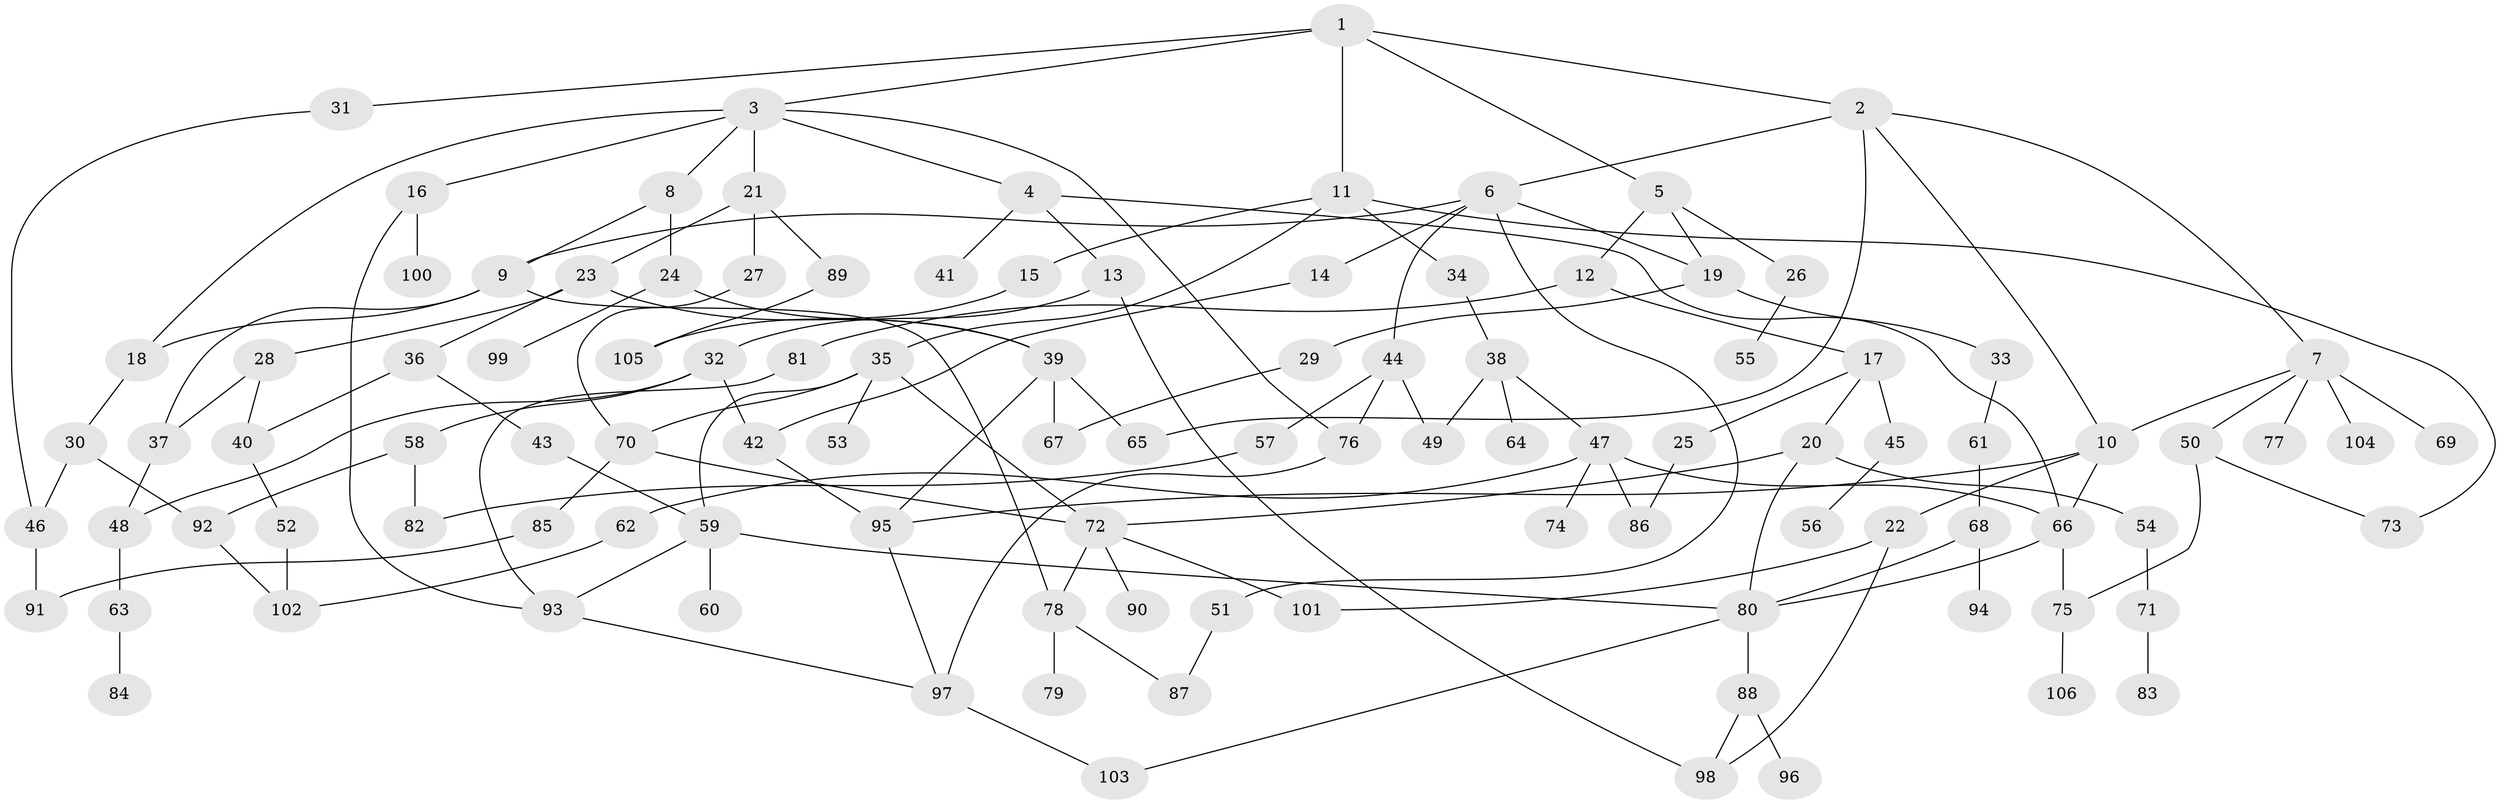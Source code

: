 // Generated by graph-tools (version 1.1) at 2025/25/03/09/25 03:25:31]
// undirected, 106 vertices, 149 edges
graph export_dot {
graph [start="1"]
  node [color=gray90,style=filled];
  1;
  2;
  3;
  4;
  5;
  6;
  7;
  8;
  9;
  10;
  11;
  12;
  13;
  14;
  15;
  16;
  17;
  18;
  19;
  20;
  21;
  22;
  23;
  24;
  25;
  26;
  27;
  28;
  29;
  30;
  31;
  32;
  33;
  34;
  35;
  36;
  37;
  38;
  39;
  40;
  41;
  42;
  43;
  44;
  45;
  46;
  47;
  48;
  49;
  50;
  51;
  52;
  53;
  54;
  55;
  56;
  57;
  58;
  59;
  60;
  61;
  62;
  63;
  64;
  65;
  66;
  67;
  68;
  69;
  70;
  71;
  72;
  73;
  74;
  75;
  76;
  77;
  78;
  79;
  80;
  81;
  82;
  83;
  84;
  85;
  86;
  87;
  88;
  89;
  90;
  91;
  92;
  93;
  94;
  95;
  96;
  97;
  98;
  99;
  100;
  101;
  102;
  103;
  104;
  105;
  106;
  1 -- 2;
  1 -- 3;
  1 -- 5;
  1 -- 11;
  1 -- 31;
  2 -- 6;
  2 -- 7;
  2 -- 10;
  2 -- 65;
  3 -- 4;
  3 -- 8;
  3 -- 16;
  3 -- 18;
  3 -- 21;
  3 -- 76;
  4 -- 13;
  4 -- 41;
  4 -- 66;
  5 -- 12;
  5 -- 19;
  5 -- 26;
  6 -- 9;
  6 -- 14;
  6 -- 44;
  6 -- 51;
  6 -- 19;
  7 -- 50;
  7 -- 69;
  7 -- 77;
  7 -- 104;
  7 -- 10;
  8 -- 24;
  8 -- 9;
  9 -- 78;
  9 -- 37;
  9 -- 18;
  10 -- 22;
  10 -- 95;
  10 -- 66;
  11 -- 15;
  11 -- 34;
  11 -- 35;
  11 -- 73;
  12 -- 17;
  12 -- 81;
  13 -- 32;
  13 -- 98;
  14 -- 42;
  15 -- 105;
  16 -- 100;
  16 -- 93;
  17 -- 20;
  17 -- 25;
  17 -- 45;
  18 -- 30;
  19 -- 29;
  19 -- 33;
  20 -- 54;
  20 -- 80;
  20 -- 72;
  21 -- 23;
  21 -- 27;
  21 -- 89;
  22 -- 98;
  22 -- 101;
  23 -- 28;
  23 -- 36;
  23 -- 39;
  24 -- 99;
  24 -- 39;
  25 -- 86;
  26 -- 55;
  27 -- 70;
  28 -- 37;
  28 -- 40;
  29 -- 67;
  30 -- 92;
  30 -- 46;
  31 -- 46;
  32 -- 42;
  32 -- 48;
  32 -- 58;
  33 -- 61;
  34 -- 38;
  35 -- 53;
  35 -- 70;
  35 -- 72;
  35 -- 59;
  36 -- 43;
  36 -- 40;
  37 -- 48;
  38 -- 47;
  38 -- 49;
  38 -- 64;
  39 -- 95;
  39 -- 67;
  39 -- 65;
  40 -- 52;
  42 -- 95;
  43 -- 59;
  44 -- 57;
  44 -- 76;
  44 -- 49;
  45 -- 56;
  46 -- 91;
  47 -- 62;
  47 -- 66;
  47 -- 74;
  47 -- 86;
  48 -- 63;
  50 -- 73;
  50 -- 75;
  51 -- 87;
  52 -- 102;
  54 -- 71;
  57 -- 82;
  58 -- 82;
  58 -- 92;
  59 -- 60;
  59 -- 93;
  59 -- 80;
  61 -- 68;
  62 -- 102;
  63 -- 84;
  66 -- 75;
  66 -- 80;
  68 -- 94;
  68 -- 80;
  70 -- 85;
  70 -- 72;
  71 -- 83;
  72 -- 78;
  72 -- 90;
  72 -- 101;
  75 -- 106;
  76 -- 97;
  78 -- 79;
  78 -- 87;
  80 -- 88;
  80 -- 103;
  81 -- 93;
  85 -- 91;
  88 -- 96;
  88 -- 98;
  89 -- 105;
  92 -- 102;
  93 -- 97;
  95 -- 97;
  97 -- 103;
}
